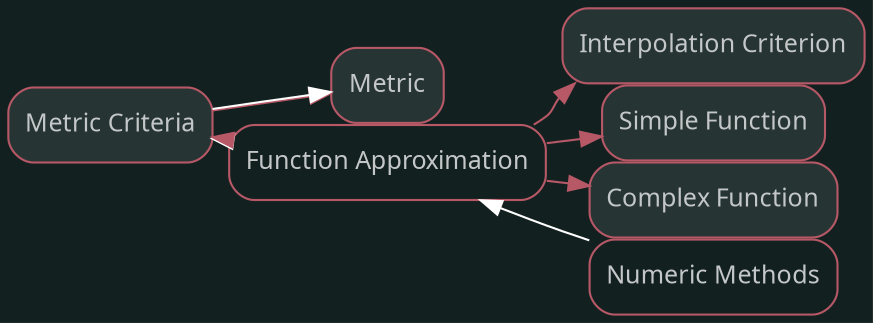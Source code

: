 digraph "Metric Criteria" {graph [nodesep=0,ranksep=0,rankdir="LR",bgcolor="#132020"];node [shape="rectangle",style="rounded,filled",fontname="sans",fontsize="12px",labelfontname="sans",color="#b75867",fillcolor="#273434",fontcolor="#c4c7c7"];"Metric Criteria" [label="Metric Criteria",tooltip="Metric Criteria",URL="../Metric Criteria.html",target="_parent"];"Metric" [label="Metric",tooltip="Metric",URL="../Metric.html",target="_parent"];subgraph "Forward Metric Criteria" {edge [color="#b75867"];"Metric Criteria" -> "Metric";}
node [shape="rectangle",style="rounded",fontname="sans",fontsize="12px",labelfontname="sans",color="#b75867",fillcolor="#FFFFFF",fontcolor="#c4c7c7"];"Function Approximation" [label="Function Approximation",tooltip="Function Approximation",URL="../Function Approximation.html",target="_parent"];subgraph "Backward Metric Criteria" {edge [dir="back",color="#FFFFFF"];"Metric Criteria" -> "Function Approximation";}node [shape="rectangle",style="rounded,filled",fontname="sans",fontsize="12px",labelfontname="sans",color="#b75867",fillcolor="#273434",fontcolor="#c4c7c7"];"Metric" [label="Metric",tooltip="Metric",URL="../Metric.html",target="_parent"];subgraph "Forward Metric" {edge [color="#b75867"];}
node [shape="rectangle",style="rounded",fontname="sans",fontsize="12px",labelfontname="sans",color="#b75867",fillcolor="#FFFFFF",fontcolor="#c4c7c7"];"Metric Criteria" [label="Metric Criteria",tooltip="Metric Criteria",URL="../Metric Criteria.html",target="_parent"];subgraph "Backward Metric" {edge [dir="back",color="#FFFFFF"];"Metric" -> "Metric Criteria";}node [shape="rectangle",style="rounded,filled",fontname="sans",fontsize="12px",labelfontname="sans",color="#b75867",fillcolor="#273434",fontcolor="#c4c7c7"];"Function Approximation" [label="Function Approximation",tooltip="Function Approximation",URL="../Function Approximation.html",target="_parent"];"Metric Criteria" [label="Metric Criteria",tooltip="Metric Criteria",URL="../Metric Criteria.html",target="_parent"];"Interpolation Criterion" [label="Interpolation Criterion",tooltip="Interpolation Criterion",URL="../Interpolation Criterion.html",target="_parent"];"Simple Function" [label="Simple Function",tooltip="Simple Function",URL="../Simple Function.html",target="_parent"];"Complex Function" [label="Complex Function",tooltip="Complex Function",URL="../Complex Function.html",target="_parent"];subgraph "Forward Function Approximation" {edge [color="#b75867"];"Function Approximation" -> "Metric Criteria";"Function Approximation" -> "Interpolation Criterion";"Function Approximation" -> "Simple Function";"Function Approximation" -> "Complex Function";}
node [shape="rectangle",style="rounded",fontname="sans",fontsize="12px",labelfontname="sans",color="#b75867",fillcolor="#FFFFFF",fontcolor="#c4c7c7"];"Numeric Methods" [label="Numeric Methods",tooltip="Numeric Methods",URL="../Numeric Methods.html",target="_parent"];subgraph "Backward Function Approximation" {edge [dir="back",color="#FFFFFF"];"Function Approximation" -> "Numeric Methods";}}